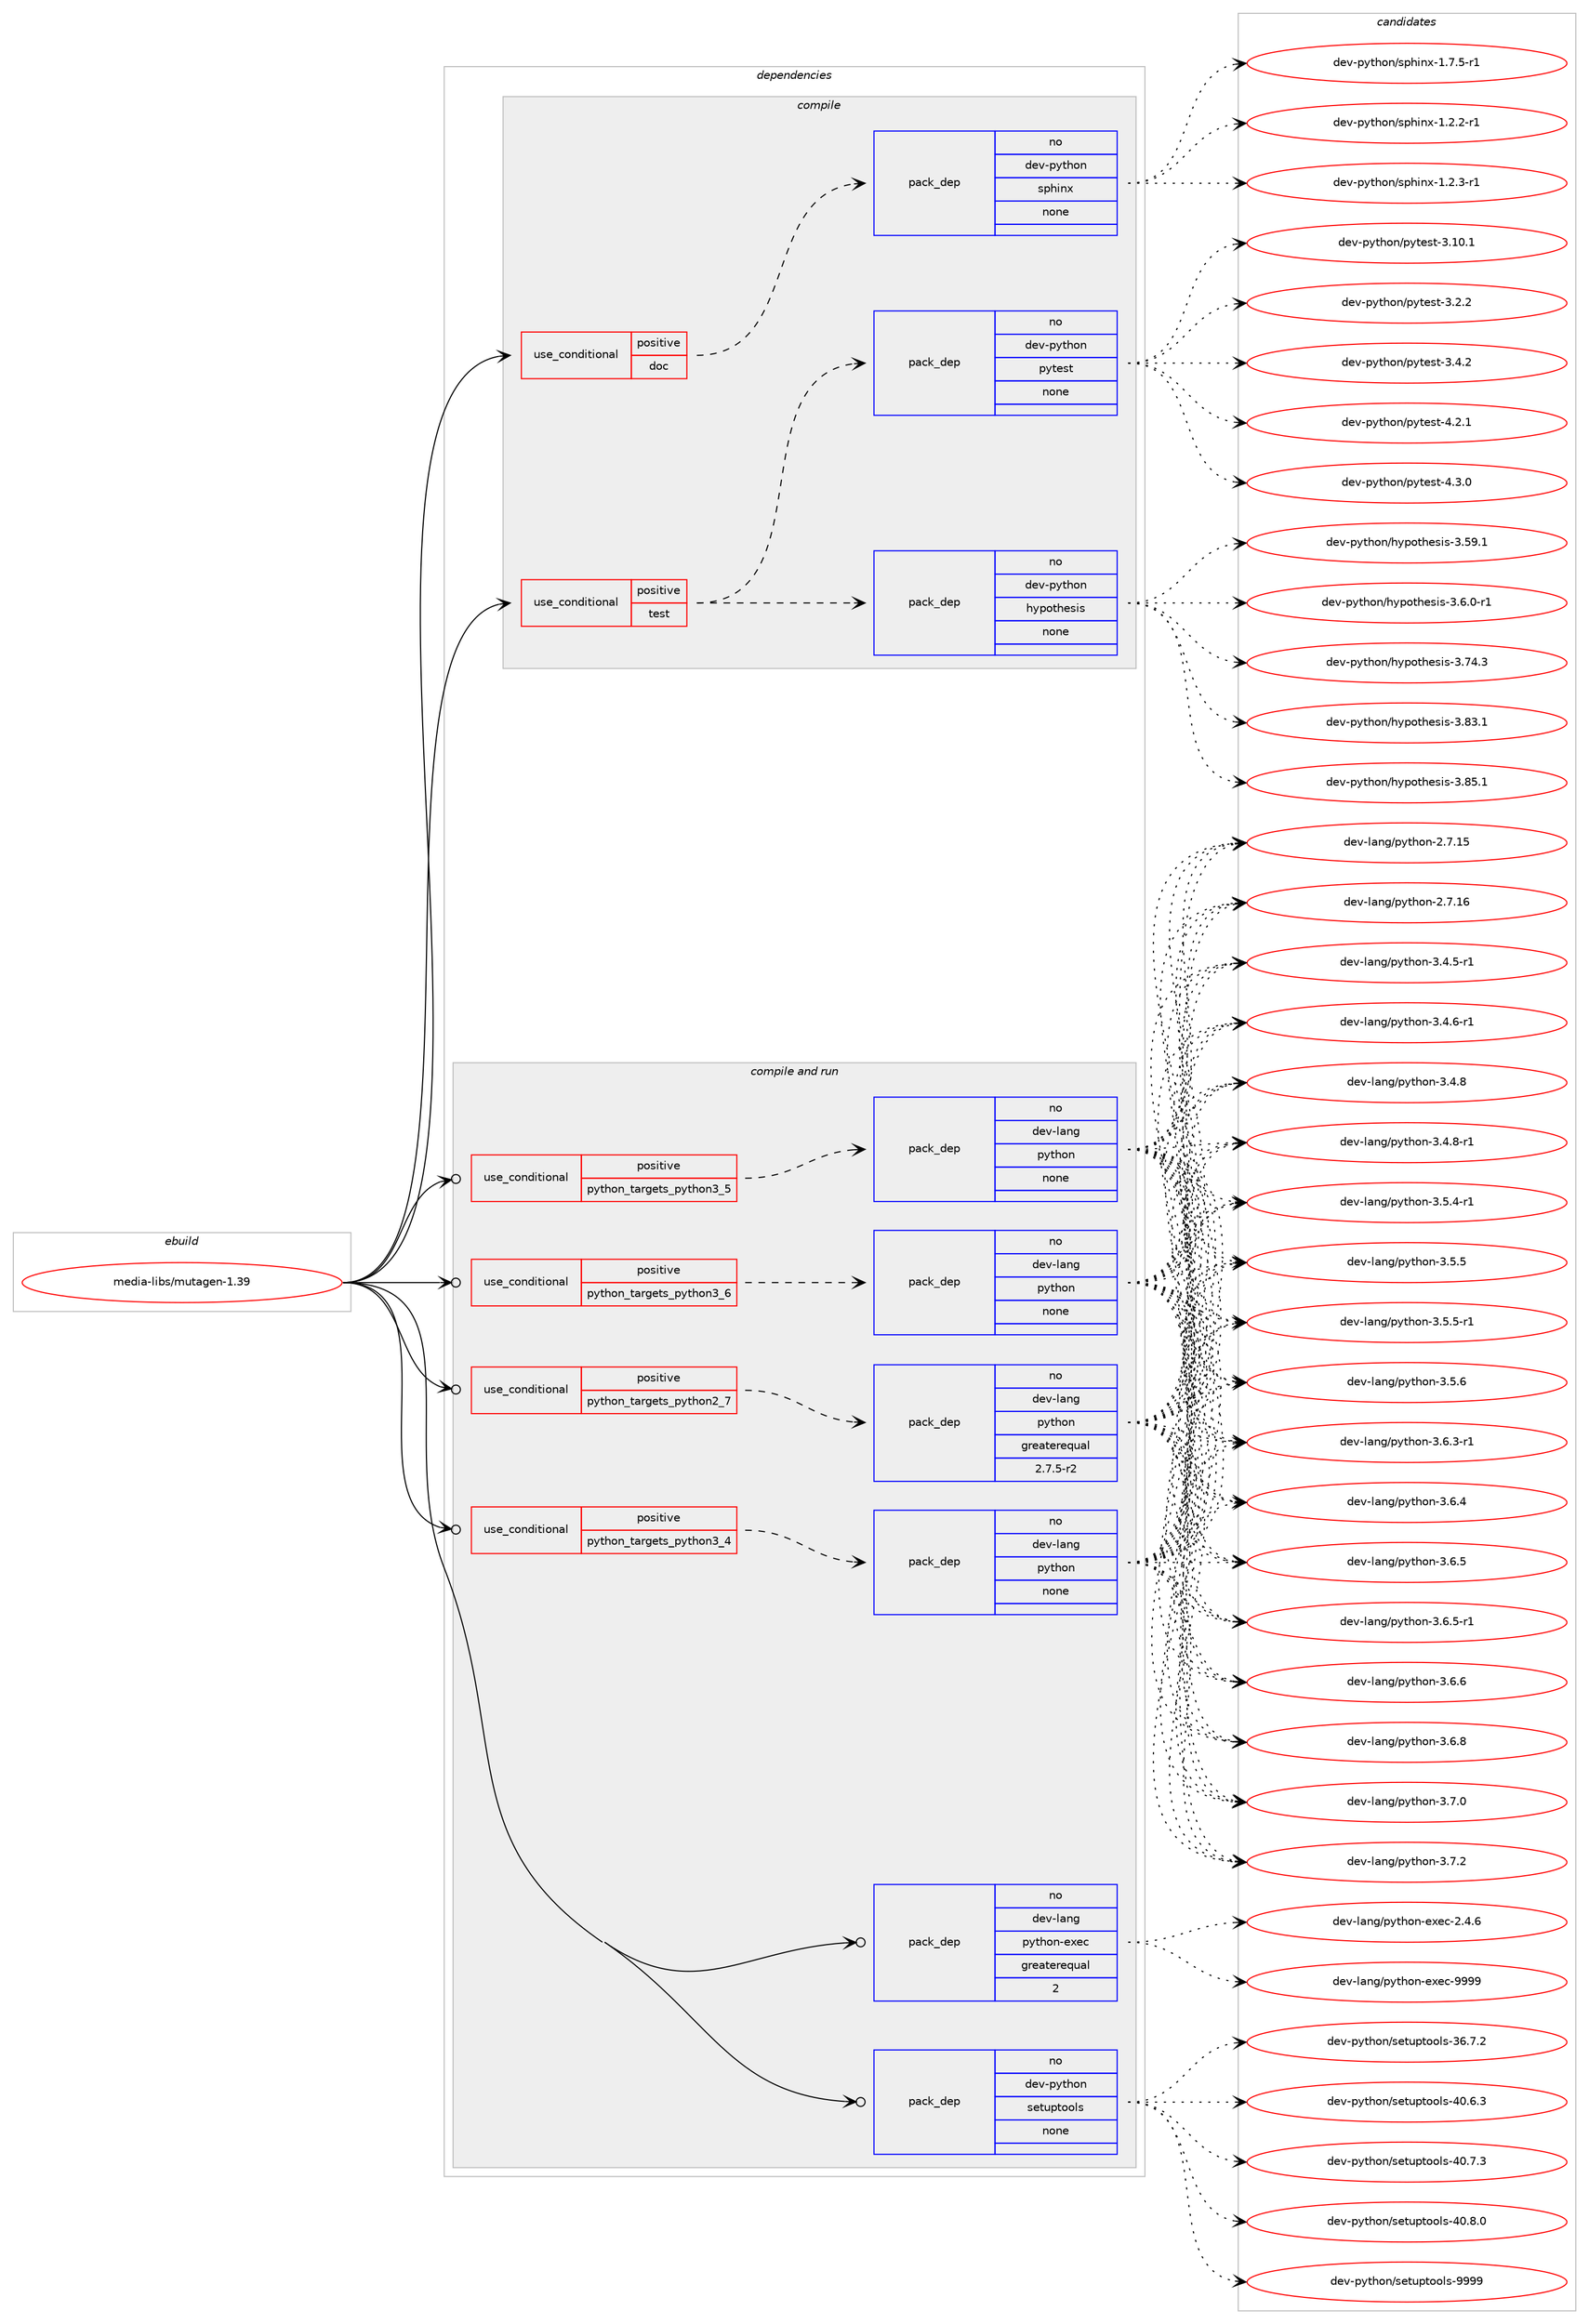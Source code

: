 digraph prolog {

# *************
# Graph options
# *************

newrank=true;
concentrate=true;
compound=true;
graph [rankdir=LR,fontname=Helvetica,fontsize=10,ranksep=1.5];#, ranksep=2.5, nodesep=0.2];
edge  [arrowhead=vee];
node  [fontname=Helvetica,fontsize=10];

# **********
# The ebuild
# **********

subgraph cluster_leftcol {
color=gray;
rank=same;
label=<<i>ebuild</i>>;
id [label="media-libs/mutagen-1.39", color=red, width=4, href="../media-libs/mutagen-1.39.svg"];
}

# ****************
# The dependencies
# ****************

subgraph cluster_midcol {
color=gray;
label=<<i>dependencies</i>>;
subgraph cluster_compile {
fillcolor="#eeeeee";
style=filled;
label=<<i>compile</i>>;
subgraph cond435490 {
dependency1616674 [label=<<TABLE BORDER="0" CELLBORDER="1" CELLSPACING="0" CELLPADDING="4"><TR><TD ROWSPAN="3" CELLPADDING="10">use_conditional</TD></TR><TR><TD>positive</TD></TR><TR><TD>doc</TD></TR></TABLE>>, shape=none, color=red];
subgraph pack1155144 {
dependency1616675 [label=<<TABLE BORDER="0" CELLBORDER="1" CELLSPACING="0" CELLPADDING="4" WIDTH="220"><TR><TD ROWSPAN="6" CELLPADDING="30">pack_dep</TD></TR><TR><TD WIDTH="110">no</TD></TR><TR><TD>dev-python</TD></TR><TR><TD>sphinx</TD></TR><TR><TD>none</TD></TR><TR><TD></TD></TR></TABLE>>, shape=none, color=blue];
}
dependency1616674:e -> dependency1616675:w [weight=20,style="dashed",arrowhead="vee"];
}
id:e -> dependency1616674:w [weight=20,style="solid",arrowhead="vee"];
subgraph cond435491 {
dependency1616676 [label=<<TABLE BORDER="0" CELLBORDER="1" CELLSPACING="0" CELLPADDING="4"><TR><TD ROWSPAN="3" CELLPADDING="10">use_conditional</TD></TR><TR><TD>positive</TD></TR><TR><TD>test</TD></TR></TABLE>>, shape=none, color=red];
subgraph pack1155145 {
dependency1616677 [label=<<TABLE BORDER="0" CELLBORDER="1" CELLSPACING="0" CELLPADDING="4" WIDTH="220"><TR><TD ROWSPAN="6" CELLPADDING="30">pack_dep</TD></TR><TR><TD WIDTH="110">no</TD></TR><TR><TD>dev-python</TD></TR><TR><TD>hypothesis</TD></TR><TR><TD>none</TD></TR><TR><TD></TD></TR></TABLE>>, shape=none, color=blue];
}
dependency1616676:e -> dependency1616677:w [weight=20,style="dashed",arrowhead="vee"];
subgraph pack1155146 {
dependency1616678 [label=<<TABLE BORDER="0" CELLBORDER="1" CELLSPACING="0" CELLPADDING="4" WIDTH="220"><TR><TD ROWSPAN="6" CELLPADDING="30">pack_dep</TD></TR><TR><TD WIDTH="110">no</TD></TR><TR><TD>dev-python</TD></TR><TR><TD>pytest</TD></TR><TR><TD>none</TD></TR><TR><TD></TD></TR></TABLE>>, shape=none, color=blue];
}
dependency1616676:e -> dependency1616678:w [weight=20,style="dashed",arrowhead="vee"];
}
id:e -> dependency1616676:w [weight=20,style="solid",arrowhead="vee"];
}
subgraph cluster_compileandrun {
fillcolor="#eeeeee";
style=filled;
label=<<i>compile and run</i>>;
subgraph cond435492 {
dependency1616679 [label=<<TABLE BORDER="0" CELLBORDER="1" CELLSPACING="0" CELLPADDING="4"><TR><TD ROWSPAN="3" CELLPADDING="10">use_conditional</TD></TR><TR><TD>positive</TD></TR><TR><TD>python_targets_python2_7</TD></TR></TABLE>>, shape=none, color=red];
subgraph pack1155147 {
dependency1616680 [label=<<TABLE BORDER="0" CELLBORDER="1" CELLSPACING="0" CELLPADDING="4" WIDTH="220"><TR><TD ROWSPAN="6" CELLPADDING="30">pack_dep</TD></TR><TR><TD WIDTH="110">no</TD></TR><TR><TD>dev-lang</TD></TR><TR><TD>python</TD></TR><TR><TD>greaterequal</TD></TR><TR><TD>2.7.5-r2</TD></TR></TABLE>>, shape=none, color=blue];
}
dependency1616679:e -> dependency1616680:w [weight=20,style="dashed",arrowhead="vee"];
}
id:e -> dependency1616679:w [weight=20,style="solid",arrowhead="odotvee"];
subgraph cond435493 {
dependency1616681 [label=<<TABLE BORDER="0" CELLBORDER="1" CELLSPACING="0" CELLPADDING="4"><TR><TD ROWSPAN="3" CELLPADDING="10">use_conditional</TD></TR><TR><TD>positive</TD></TR><TR><TD>python_targets_python3_4</TD></TR></TABLE>>, shape=none, color=red];
subgraph pack1155148 {
dependency1616682 [label=<<TABLE BORDER="0" CELLBORDER="1" CELLSPACING="0" CELLPADDING="4" WIDTH="220"><TR><TD ROWSPAN="6" CELLPADDING="30">pack_dep</TD></TR><TR><TD WIDTH="110">no</TD></TR><TR><TD>dev-lang</TD></TR><TR><TD>python</TD></TR><TR><TD>none</TD></TR><TR><TD></TD></TR></TABLE>>, shape=none, color=blue];
}
dependency1616681:e -> dependency1616682:w [weight=20,style="dashed",arrowhead="vee"];
}
id:e -> dependency1616681:w [weight=20,style="solid",arrowhead="odotvee"];
subgraph cond435494 {
dependency1616683 [label=<<TABLE BORDER="0" CELLBORDER="1" CELLSPACING="0" CELLPADDING="4"><TR><TD ROWSPAN="3" CELLPADDING="10">use_conditional</TD></TR><TR><TD>positive</TD></TR><TR><TD>python_targets_python3_5</TD></TR></TABLE>>, shape=none, color=red];
subgraph pack1155149 {
dependency1616684 [label=<<TABLE BORDER="0" CELLBORDER="1" CELLSPACING="0" CELLPADDING="4" WIDTH="220"><TR><TD ROWSPAN="6" CELLPADDING="30">pack_dep</TD></TR><TR><TD WIDTH="110">no</TD></TR><TR><TD>dev-lang</TD></TR><TR><TD>python</TD></TR><TR><TD>none</TD></TR><TR><TD></TD></TR></TABLE>>, shape=none, color=blue];
}
dependency1616683:e -> dependency1616684:w [weight=20,style="dashed",arrowhead="vee"];
}
id:e -> dependency1616683:w [weight=20,style="solid",arrowhead="odotvee"];
subgraph cond435495 {
dependency1616685 [label=<<TABLE BORDER="0" CELLBORDER="1" CELLSPACING="0" CELLPADDING="4"><TR><TD ROWSPAN="3" CELLPADDING="10">use_conditional</TD></TR><TR><TD>positive</TD></TR><TR><TD>python_targets_python3_6</TD></TR></TABLE>>, shape=none, color=red];
subgraph pack1155150 {
dependency1616686 [label=<<TABLE BORDER="0" CELLBORDER="1" CELLSPACING="0" CELLPADDING="4" WIDTH="220"><TR><TD ROWSPAN="6" CELLPADDING="30">pack_dep</TD></TR><TR><TD WIDTH="110">no</TD></TR><TR><TD>dev-lang</TD></TR><TR><TD>python</TD></TR><TR><TD>none</TD></TR><TR><TD></TD></TR></TABLE>>, shape=none, color=blue];
}
dependency1616685:e -> dependency1616686:w [weight=20,style="dashed",arrowhead="vee"];
}
id:e -> dependency1616685:w [weight=20,style="solid",arrowhead="odotvee"];
subgraph pack1155151 {
dependency1616687 [label=<<TABLE BORDER="0" CELLBORDER="1" CELLSPACING="0" CELLPADDING="4" WIDTH="220"><TR><TD ROWSPAN="6" CELLPADDING="30">pack_dep</TD></TR><TR><TD WIDTH="110">no</TD></TR><TR><TD>dev-lang</TD></TR><TR><TD>python-exec</TD></TR><TR><TD>greaterequal</TD></TR><TR><TD>2</TD></TR></TABLE>>, shape=none, color=blue];
}
id:e -> dependency1616687:w [weight=20,style="solid",arrowhead="odotvee"];
subgraph pack1155152 {
dependency1616688 [label=<<TABLE BORDER="0" CELLBORDER="1" CELLSPACING="0" CELLPADDING="4" WIDTH="220"><TR><TD ROWSPAN="6" CELLPADDING="30">pack_dep</TD></TR><TR><TD WIDTH="110">no</TD></TR><TR><TD>dev-python</TD></TR><TR><TD>setuptools</TD></TR><TR><TD>none</TD></TR><TR><TD></TD></TR></TABLE>>, shape=none, color=blue];
}
id:e -> dependency1616688:w [weight=20,style="solid",arrowhead="odotvee"];
}
subgraph cluster_run {
fillcolor="#eeeeee";
style=filled;
label=<<i>run</i>>;
}
}

# **************
# The candidates
# **************

subgraph cluster_choices {
rank=same;
color=gray;
label=<<i>candidates</i>>;

subgraph choice1155144 {
color=black;
nodesep=1;
choice10010111845112121116104111110471151121041051101204549465046504511449 [label="dev-python/sphinx-1.2.2-r1", color=red, width=4,href="../dev-python/sphinx-1.2.2-r1.svg"];
choice10010111845112121116104111110471151121041051101204549465046514511449 [label="dev-python/sphinx-1.2.3-r1", color=red, width=4,href="../dev-python/sphinx-1.2.3-r1.svg"];
choice10010111845112121116104111110471151121041051101204549465546534511449 [label="dev-python/sphinx-1.7.5-r1", color=red, width=4,href="../dev-python/sphinx-1.7.5-r1.svg"];
dependency1616675:e -> choice10010111845112121116104111110471151121041051101204549465046504511449:w [style=dotted,weight="100"];
dependency1616675:e -> choice10010111845112121116104111110471151121041051101204549465046514511449:w [style=dotted,weight="100"];
dependency1616675:e -> choice10010111845112121116104111110471151121041051101204549465546534511449:w [style=dotted,weight="100"];
}
subgraph choice1155145 {
color=black;
nodesep=1;
choice100101118451121211161041111104710412111211111610410111510511545514653574649 [label="dev-python/hypothesis-3.59.1", color=red, width=4,href="../dev-python/hypothesis-3.59.1.svg"];
choice10010111845112121116104111110471041211121111161041011151051154551465446484511449 [label="dev-python/hypothesis-3.6.0-r1", color=red, width=4,href="../dev-python/hypothesis-3.6.0-r1.svg"];
choice100101118451121211161041111104710412111211111610410111510511545514655524651 [label="dev-python/hypothesis-3.74.3", color=red, width=4,href="../dev-python/hypothesis-3.74.3.svg"];
choice100101118451121211161041111104710412111211111610410111510511545514656514649 [label="dev-python/hypothesis-3.83.1", color=red, width=4,href="../dev-python/hypothesis-3.83.1.svg"];
choice100101118451121211161041111104710412111211111610410111510511545514656534649 [label="dev-python/hypothesis-3.85.1", color=red, width=4,href="../dev-python/hypothesis-3.85.1.svg"];
dependency1616677:e -> choice100101118451121211161041111104710412111211111610410111510511545514653574649:w [style=dotted,weight="100"];
dependency1616677:e -> choice10010111845112121116104111110471041211121111161041011151051154551465446484511449:w [style=dotted,weight="100"];
dependency1616677:e -> choice100101118451121211161041111104710412111211111610410111510511545514655524651:w [style=dotted,weight="100"];
dependency1616677:e -> choice100101118451121211161041111104710412111211111610410111510511545514656514649:w [style=dotted,weight="100"];
dependency1616677:e -> choice100101118451121211161041111104710412111211111610410111510511545514656534649:w [style=dotted,weight="100"];
}
subgraph choice1155146 {
color=black;
nodesep=1;
choice100101118451121211161041111104711212111610111511645514649484649 [label="dev-python/pytest-3.10.1", color=red, width=4,href="../dev-python/pytest-3.10.1.svg"];
choice1001011184511212111610411111047112121116101115116455146504650 [label="dev-python/pytest-3.2.2", color=red, width=4,href="../dev-python/pytest-3.2.2.svg"];
choice1001011184511212111610411111047112121116101115116455146524650 [label="dev-python/pytest-3.4.2", color=red, width=4,href="../dev-python/pytest-3.4.2.svg"];
choice1001011184511212111610411111047112121116101115116455246504649 [label="dev-python/pytest-4.2.1", color=red, width=4,href="../dev-python/pytest-4.2.1.svg"];
choice1001011184511212111610411111047112121116101115116455246514648 [label="dev-python/pytest-4.3.0", color=red, width=4,href="../dev-python/pytest-4.3.0.svg"];
dependency1616678:e -> choice100101118451121211161041111104711212111610111511645514649484649:w [style=dotted,weight="100"];
dependency1616678:e -> choice1001011184511212111610411111047112121116101115116455146504650:w [style=dotted,weight="100"];
dependency1616678:e -> choice1001011184511212111610411111047112121116101115116455146524650:w [style=dotted,weight="100"];
dependency1616678:e -> choice1001011184511212111610411111047112121116101115116455246504649:w [style=dotted,weight="100"];
dependency1616678:e -> choice1001011184511212111610411111047112121116101115116455246514648:w [style=dotted,weight="100"];
}
subgraph choice1155147 {
color=black;
nodesep=1;
choice10010111845108971101034711212111610411111045504655464953 [label="dev-lang/python-2.7.15", color=red, width=4,href="../dev-lang/python-2.7.15.svg"];
choice10010111845108971101034711212111610411111045504655464954 [label="dev-lang/python-2.7.16", color=red, width=4,href="../dev-lang/python-2.7.16.svg"];
choice1001011184510897110103471121211161041111104551465246534511449 [label="dev-lang/python-3.4.5-r1", color=red, width=4,href="../dev-lang/python-3.4.5-r1.svg"];
choice1001011184510897110103471121211161041111104551465246544511449 [label="dev-lang/python-3.4.6-r1", color=red, width=4,href="../dev-lang/python-3.4.6-r1.svg"];
choice100101118451089711010347112121116104111110455146524656 [label="dev-lang/python-3.4.8", color=red, width=4,href="../dev-lang/python-3.4.8.svg"];
choice1001011184510897110103471121211161041111104551465246564511449 [label="dev-lang/python-3.4.8-r1", color=red, width=4,href="../dev-lang/python-3.4.8-r1.svg"];
choice1001011184510897110103471121211161041111104551465346524511449 [label="dev-lang/python-3.5.4-r1", color=red, width=4,href="../dev-lang/python-3.5.4-r1.svg"];
choice100101118451089711010347112121116104111110455146534653 [label="dev-lang/python-3.5.5", color=red, width=4,href="../dev-lang/python-3.5.5.svg"];
choice1001011184510897110103471121211161041111104551465346534511449 [label="dev-lang/python-3.5.5-r1", color=red, width=4,href="../dev-lang/python-3.5.5-r1.svg"];
choice100101118451089711010347112121116104111110455146534654 [label="dev-lang/python-3.5.6", color=red, width=4,href="../dev-lang/python-3.5.6.svg"];
choice1001011184510897110103471121211161041111104551465446514511449 [label="dev-lang/python-3.6.3-r1", color=red, width=4,href="../dev-lang/python-3.6.3-r1.svg"];
choice100101118451089711010347112121116104111110455146544652 [label="dev-lang/python-3.6.4", color=red, width=4,href="../dev-lang/python-3.6.4.svg"];
choice100101118451089711010347112121116104111110455146544653 [label="dev-lang/python-3.6.5", color=red, width=4,href="../dev-lang/python-3.6.5.svg"];
choice1001011184510897110103471121211161041111104551465446534511449 [label="dev-lang/python-3.6.5-r1", color=red, width=4,href="../dev-lang/python-3.6.5-r1.svg"];
choice100101118451089711010347112121116104111110455146544654 [label="dev-lang/python-3.6.6", color=red, width=4,href="../dev-lang/python-3.6.6.svg"];
choice100101118451089711010347112121116104111110455146544656 [label="dev-lang/python-3.6.8", color=red, width=4,href="../dev-lang/python-3.6.8.svg"];
choice100101118451089711010347112121116104111110455146554648 [label="dev-lang/python-3.7.0", color=red, width=4,href="../dev-lang/python-3.7.0.svg"];
choice100101118451089711010347112121116104111110455146554650 [label="dev-lang/python-3.7.2", color=red, width=4,href="../dev-lang/python-3.7.2.svg"];
dependency1616680:e -> choice10010111845108971101034711212111610411111045504655464953:w [style=dotted,weight="100"];
dependency1616680:e -> choice10010111845108971101034711212111610411111045504655464954:w [style=dotted,weight="100"];
dependency1616680:e -> choice1001011184510897110103471121211161041111104551465246534511449:w [style=dotted,weight="100"];
dependency1616680:e -> choice1001011184510897110103471121211161041111104551465246544511449:w [style=dotted,weight="100"];
dependency1616680:e -> choice100101118451089711010347112121116104111110455146524656:w [style=dotted,weight="100"];
dependency1616680:e -> choice1001011184510897110103471121211161041111104551465246564511449:w [style=dotted,weight="100"];
dependency1616680:e -> choice1001011184510897110103471121211161041111104551465346524511449:w [style=dotted,weight="100"];
dependency1616680:e -> choice100101118451089711010347112121116104111110455146534653:w [style=dotted,weight="100"];
dependency1616680:e -> choice1001011184510897110103471121211161041111104551465346534511449:w [style=dotted,weight="100"];
dependency1616680:e -> choice100101118451089711010347112121116104111110455146534654:w [style=dotted,weight="100"];
dependency1616680:e -> choice1001011184510897110103471121211161041111104551465446514511449:w [style=dotted,weight="100"];
dependency1616680:e -> choice100101118451089711010347112121116104111110455146544652:w [style=dotted,weight="100"];
dependency1616680:e -> choice100101118451089711010347112121116104111110455146544653:w [style=dotted,weight="100"];
dependency1616680:e -> choice1001011184510897110103471121211161041111104551465446534511449:w [style=dotted,weight="100"];
dependency1616680:e -> choice100101118451089711010347112121116104111110455146544654:w [style=dotted,weight="100"];
dependency1616680:e -> choice100101118451089711010347112121116104111110455146544656:w [style=dotted,weight="100"];
dependency1616680:e -> choice100101118451089711010347112121116104111110455146554648:w [style=dotted,weight="100"];
dependency1616680:e -> choice100101118451089711010347112121116104111110455146554650:w [style=dotted,weight="100"];
}
subgraph choice1155148 {
color=black;
nodesep=1;
choice10010111845108971101034711212111610411111045504655464953 [label="dev-lang/python-2.7.15", color=red, width=4,href="../dev-lang/python-2.7.15.svg"];
choice10010111845108971101034711212111610411111045504655464954 [label="dev-lang/python-2.7.16", color=red, width=4,href="../dev-lang/python-2.7.16.svg"];
choice1001011184510897110103471121211161041111104551465246534511449 [label="dev-lang/python-3.4.5-r1", color=red, width=4,href="../dev-lang/python-3.4.5-r1.svg"];
choice1001011184510897110103471121211161041111104551465246544511449 [label="dev-lang/python-3.4.6-r1", color=red, width=4,href="../dev-lang/python-3.4.6-r1.svg"];
choice100101118451089711010347112121116104111110455146524656 [label="dev-lang/python-3.4.8", color=red, width=4,href="../dev-lang/python-3.4.8.svg"];
choice1001011184510897110103471121211161041111104551465246564511449 [label="dev-lang/python-3.4.8-r1", color=red, width=4,href="../dev-lang/python-3.4.8-r1.svg"];
choice1001011184510897110103471121211161041111104551465346524511449 [label="dev-lang/python-3.5.4-r1", color=red, width=4,href="../dev-lang/python-3.5.4-r1.svg"];
choice100101118451089711010347112121116104111110455146534653 [label="dev-lang/python-3.5.5", color=red, width=4,href="../dev-lang/python-3.5.5.svg"];
choice1001011184510897110103471121211161041111104551465346534511449 [label="dev-lang/python-3.5.5-r1", color=red, width=4,href="../dev-lang/python-3.5.5-r1.svg"];
choice100101118451089711010347112121116104111110455146534654 [label="dev-lang/python-3.5.6", color=red, width=4,href="../dev-lang/python-3.5.6.svg"];
choice1001011184510897110103471121211161041111104551465446514511449 [label="dev-lang/python-3.6.3-r1", color=red, width=4,href="../dev-lang/python-3.6.3-r1.svg"];
choice100101118451089711010347112121116104111110455146544652 [label="dev-lang/python-3.6.4", color=red, width=4,href="../dev-lang/python-3.6.4.svg"];
choice100101118451089711010347112121116104111110455146544653 [label="dev-lang/python-3.6.5", color=red, width=4,href="../dev-lang/python-3.6.5.svg"];
choice1001011184510897110103471121211161041111104551465446534511449 [label="dev-lang/python-3.6.5-r1", color=red, width=4,href="../dev-lang/python-3.6.5-r1.svg"];
choice100101118451089711010347112121116104111110455146544654 [label="dev-lang/python-3.6.6", color=red, width=4,href="../dev-lang/python-3.6.6.svg"];
choice100101118451089711010347112121116104111110455146544656 [label="dev-lang/python-3.6.8", color=red, width=4,href="../dev-lang/python-3.6.8.svg"];
choice100101118451089711010347112121116104111110455146554648 [label="dev-lang/python-3.7.0", color=red, width=4,href="../dev-lang/python-3.7.0.svg"];
choice100101118451089711010347112121116104111110455146554650 [label="dev-lang/python-3.7.2", color=red, width=4,href="../dev-lang/python-3.7.2.svg"];
dependency1616682:e -> choice10010111845108971101034711212111610411111045504655464953:w [style=dotted,weight="100"];
dependency1616682:e -> choice10010111845108971101034711212111610411111045504655464954:w [style=dotted,weight="100"];
dependency1616682:e -> choice1001011184510897110103471121211161041111104551465246534511449:w [style=dotted,weight="100"];
dependency1616682:e -> choice1001011184510897110103471121211161041111104551465246544511449:w [style=dotted,weight="100"];
dependency1616682:e -> choice100101118451089711010347112121116104111110455146524656:w [style=dotted,weight="100"];
dependency1616682:e -> choice1001011184510897110103471121211161041111104551465246564511449:w [style=dotted,weight="100"];
dependency1616682:e -> choice1001011184510897110103471121211161041111104551465346524511449:w [style=dotted,weight="100"];
dependency1616682:e -> choice100101118451089711010347112121116104111110455146534653:w [style=dotted,weight="100"];
dependency1616682:e -> choice1001011184510897110103471121211161041111104551465346534511449:w [style=dotted,weight="100"];
dependency1616682:e -> choice100101118451089711010347112121116104111110455146534654:w [style=dotted,weight="100"];
dependency1616682:e -> choice1001011184510897110103471121211161041111104551465446514511449:w [style=dotted,weight="100"];
dependency1616682:e -> choice100101118451089711010347112121116104111110455146544652:w [style=dotted,weight="100"];
dependency1616682:e -> choice100101118451089711010347112121116104111110455146544653:w [style=dotted,weight="100"];
dependency1616682:e -> choice1001011184510897110103471121211161041111104551465446534511449:w [style=dotted,weight="100"];
dependency1616682:e -> choice100101118451089711010347112121116104111110455146544654:w [style=dotted,weight="100"];
dependency1616682:e -> choice100101118451089711010347112121116104111110455146544656:w [style=dotted,weight="100"];
dependency1616682:e -> choice100101118451089711010347112121116104111110455146554648:w [style=dotted,weight="100"];
dependency1616682:e -> choice100101118451089711010347112121116104111110455146554650:w [style=dotted,weight="100"];
}
subgraph choice1155149 {
color=black;
nodesep=1;
choice10010111845108971101034711212111610411111045504655464953 [label="dev-lang/python-2.7.15", color=red, width=4,href="../dev-lang/python-2.7.15.svg"];
choice10010111845108971101034711212111610411111045504655464954 [label="dev-lang/python-2.7.16", color=red, width=4,href="../dev-lang/python-2.7.16.svg"];
choice1001011184510897110103471121211161041111104551465246534511449 [label="dev-lang/python-3.4.5-r1", color=red, width=4,href="../dev-lang/python-3.4.5-r1.svg"];
choice1001011184510897110103471121211161041111104551465246544511449 [label="dev-lang/python-3.4.6-r1", color=red, width=4,href="../dev-lang/python-3.4.6-r1.svg"];
choice100101118451089711010347112121116104111110455146524656 [label="dev-lang/python-3.4.8", color=red, width=4,href="../dev-lang/python-3.4.8.svg"];
choice1001011184510897110103471121211161041111104551465246564511449 [label="dev-lang/python-3.4.8-r1", color=red, width=4,href="../dev-lang/python-3.4.8-r1.svg"];
choice1001011184510897110103471121211161041111104551465346524511449 [label="dev-lang/python-3.5.4-r1", color=red, width=4,href="../dev-lang/python-3.5.4-r1.svg"];
choice100101118451089711010347112121116104111110455146534653 [label="dev-lang/python-3.5.5", color=red, width=4,href="../dev-lang/python-3.5.5.svg"];
choice1001011184510897110103471121211161041111104551465346534511449 [label="dev-lang/python-3.5.5-r1", color=red, width=4,href="../dev-lang/python-3.5.5-r1.svg"];
choice100101118451089711010347112121116104111110455146534654 [label="dev-lang/python-3.5.6", color=red, width=4,href="../dev-lang/python-3.5.6.svg"];
choice1001011184510897110103471121211161041111104551465446514511449 [label="dev-lang/python-3.6.3-r1", color=red, width=4,href="../dev-lang/python-3.6.3-r1.svg"];
choice100101118451089711010347112121116104111110455146544652 [label="dev-lang/python-3.6.4", color=red, width=4,href="../dev-lang/python-3.6.4.svg"];
choice100101118451089711010347112121116104111110455146544653 [label="dev-lang/python-3.6.5", color=red, width=4,href="../dev-lang/python-3.6.5.svg"];
choice1001011184510897110103471121211161041111104551465446534511449 [label="dev-lang/python-3.6.5-r1", color=red, width=4,href="../dev-lang/python-3.6.5-r1.svg"];
choice100101118451089711010347112121116104111110455146544654 [label="dev-lang/python-3.6.6", color=red, width=4,href="../dev-lang/python-3.6.6.svg"];
choice100101118451089711010347112121116104111110455146544656 [label="dev-lang/python-3.6.8", color=red, width=4,href="../dev-lang/python-3.6.8.svg"];
choice100101118451089711010347112121116104111110455146554648 [label="dev-lang/python-3.7.0", color=red, width=4,href="../dev-lang/python-3.7.0.svg"];
choice100101118451089711010347112121116104111110455146554650 [label="dev-lang/python-3.7.2", color=red, width=4,href="../dev-lang/python-3.7.2.svg"];
dependency1616684:e -> choice10010111845108971101034711212111610411111045504655464953:w [style=dotted,weight="100"];
dependency1616684:e -> choice10010111845108971101034711212111610411111045504655464954:w [style=dotted,weight="100"];
dependency1616684:e -> choice1001011184510897110103471121211161041111104551465246534511449:w [style=dotted,weight="100"];
dependency1616684:e -> choice1001011184510897110103471121211161041111104551465246544511449:w [style=dotted,weight="100"];
dependency1616684:e -> choice100101118451089711010347112121116104111110455146524656:w [style=dotted,weight="100"];
dependency1616684:e -> choice1001011184510897110103471121211161041111104551465246564511449:w [style=dotted,weight="100"];
dependency1616684:e -> choice1001011184510897110103471121211161041111104551465346524511449:w [style=dotted,weight="100"];
dependency1616684:e -> choice100101118451089711010347112121116104111110455146534653:w [style=dotted,weight="100"];
dependency1616684:e -> choice1001011184510897110103471121211161041111104551465346534511449:w [style=dotted,weight="100"];
dependency1616684:e -> choice100101118451089711010347112121116104111110455146534654:w [style=dotted,weight="100"];
dependency1616684:e -> choice1001011184510897110103471121211161041111104551465446514511449:w [style=dotted,weight="100"];
dependency1616684:e -> choice100101118451089711010347112121116104111110455146544652:w [style=dotted,weight="100"];
dependency1616684:e -> choice100101118451089711010347112121116104111110455146544653:w [style=dotted,weight="100"];
dependency1616684:e -> choice1001011184510897110103471121211161041111104551465446534511449:w [style=dotted,weight="100"];
dependency1616684:e -> choice100101118451089711010347112121116104111110455146544654:w [style=dotted,weight="100"];
dependency1616684:e -> choice100101118451089711010347112121116104111110455146544656:w [style=dotted,weight="100"];
dependency1616684:e -> choice100101118451089711010347112121116104111110455146554648:w [style=dotted,weight="100"];
dependency1616684:e -> choice100101118451089711010347112121116104111110455146554650:w [style=dotted,weight="100"];
}
subgraph choice1155150 {
color=black;
nodesep=1;
choice10010111845108971101034711212111610411111045504655464953 [label="dev-lang/python-2.7.15", color=red, width=4,href="../dev-lang/python-2.7.15.svg"];
choice10010111845108971101034711212111610411111045504655464954 [label="dev-lang/python-2.7.16", color=red, width=4,href="../dev-lang/python-2.7.16.svg"];
choice1001011184510897110103471121211161041111104551465246534511449 [label="dev-lang/python-3.4.5-r1", color=red, width=4,href="../dev-lang/python-3.4.5-r1.svg"];
choice1001011184510897110103471121211161041111104551465246544511449 [label="dev-lang/python-3.4.6-r1", color=red, width=4,href="../dev-lang/python-3.4.6-r1.svg"];
choice100101118451089711010347112121116104111110455146524656 [label="dev-lang/python-3.4.8", color=red, width=4,href="../dev-lang/python-3.4.8.svg"];
choice1001011184510897110103471121211161041111104551465246564511449 [label="dev-lang/python-3.4.8-r1", color=red, width=4,href="../dev-lang/python-3.4.8-r1.svg"];
choice1001011184510897110103471121211161041111104551465346524511449 [label="dev-lang/python-3.5.4-r1", color=red, width=4,href="../dev-lang/python-3.5.4-r1.svg"];
choice100101118451089711010347112121116104111110455146534653 [label="dev-lang/python-3.5.5", color=red, width=4,href="../dev-lang/python-3.5.5.svg"];
choice1001011184510897110103471121211161041111104551465346534511449 [label="dev-lang/python-3.5.5-r1", color=red, width=4,href="../dev-lang/python-3.5.5-r1.svg"];
choice100101118451089711010347112121116104111110455146534654 [label="dev-lang/python-3.5.6", color=red, width=4,href="../dev-lang/python-3.5.6.svg"];
choice1001011184510897110103471121211161041111104551465446514511449 [label="dev-lang/python-3.6.3-r1", color=red, width=4,href="../dev-lang/python-3.6.3-r1.svg"];
choice100101118451089711010347112121116104111110455146544652 [label="dev-lang/python-3.6.4", color=red, width=4,href="../dev-lang/python-3.6.4.svg"];
choice100101118451089711010347112121116104111110455146544653 [label="dev-lang/python-3.6.5", color=red, width=4,href="../dev-lang/python-3.6.5.svg"];
choice1001011184510897110103471121211161041111104551465446534511449 [label="dev-lang/python-3.6.5-r1", color=red, width=4,href="../dev-lang/python-3.6.5-r1.svg"];
choice100101118451089711010347112121116104111110455146544654 [label="dev-lang/python-3.6.6", color=red, width=4,href="../dev-lang/python-3.6.6.svg"];
choice100101118451089711010347112121116104111110455146544656 [label="dev-lang/python-3.6.8", color=red, width=4,href="../dev-lang/python-3.6.8.svg"];
choice100101118451089711010347112121116104111110455146554648 [label="dev-lang/python-3.7.0", color=red, width=4,href="../dev-lang/python-3.7.0.svg"];
choice100101118451089711010347112121116104111110455146554650 [label="dev-lang/python-3.7.2", color=red, width=4,href="../dev-lang/python-3.7.2.svg"];
dependency1616686:e -> choice10010111845108971101034711212111610411111045504655464953:w [style=dotted,weight="100"];
dependency1616686:e -> choice10010111845108971101034711212111610411111045504655464954:w [style=dotted,weight="100"];
dependency1616686:e -> choice1001011184510897110103471121211161041111104551465246534511449:w [style=dotted,weight="100"];
dependency1616686:e -> choice1001011184510897110103471121211161041111104551465246544511449:w [style=dotted,weight="100"];
dependency1616686:e -> choice100101118451089711010347112121116104111110455146524656:w [style=dotted,weight="100"];
dependency1616686:e -> choice1001011184510897110103471121211161041111104551465246564511449:w [style=dotted,weight="100"];
dependency1616686:e -> choice1001011184510897110103471121211161041111104551465346524511449:w [style=dotted,weight="100"];
dependency1616686:e -> choice100101118451089711010347112121116104111110455146534653:w [style=dotted,weight="100"];
dependency1616686:e -> choice1001011184510897110103471121211161041111104551465346534511449:w [style=dotted,weight="100"];
dependency1616686:e -> choice100101118451089711010347112121116104111110455146534654:w [style=dotted,weight="100"];
dependency1616686:e -> choice1001011184510897110103471121211161041111104551465446514511449:w [style=dotted,weight="100"];
dependency1616686:e -> choice100101118451089711010347112121116104111110455146544652:w [style=dotted,weight="100"];
dependency1616686:e -> choice100101118451089711010347112121116104111110455146544653:w [style=dotted,weight="100"];
dependency1616686:e -> choice1001011184510897110103471121211161041111104551465446534511449:w [style=dotted,weight="100"];
dependency1616686:e -> choice100101118451089711010347112121116104111110455146544654:w [style=dotted,weight="100"];
dependency1616686:e -> choice100101118451089711010347112121116104111110455146544656:w [style=dotted,weight="100"];
dependency1616686:e -> choice100101118451089711010347112121116104111110455146554648:w [style=dotted,weight="100"];
dependency1616686:e -> choice100101118451089711010347112121116104111110455146554650:w [style=dotted,weight="100"];
}
subgraph choice1155151 {
color=black;
nodesep=1;
choice1001011184510897110103471121211161041111104510112010199455046524654 [label="dev-lang/python-exec-2.4.6", color=red, width=4,href="../dev-lang/python-exec-2.4.6.svg"];
choice10010111845108971101034711212111610411111045101120101994557575757 [label="dev-lang/python-exec-9999", color=red, width=4,href="../dev-lang/python-exec-9999.svg"];
dependency1616687:e -> choice1001011184510897110103471121211161041111104510112010199455046524654:w [style=dotted,weight="100"];
dependency1616687:e -> choice10010111845108971101034711212111610411111045101120101994557575757:w [style=dotted,weight="100"];
}
subgraph choice1155152 {
color=black;
nodesep=1;
choice100101118451121211161041111104711510111611711211611111110811545515446554650 [label="dev-python/setuptools-36.7.2", color=red, width=4,href="../dev-python/setuptools-36.7.2.svg"];
choice100101118451121211161041111104711510111611711211611111110811545524846544651 [label="dev-python/setuptools-40.6.3", color=red, width=4,href="../dev-python/setuptools-40.6.3.svg"];
choice100101118451121211161041111104711510111611711211611111110811545524846554651 [label="dev-python/setuptools-40.7.3", color=red, width=4,href="../dev-python/setuptools-40.7.3.svg"];
choice100101118451121211161041111104711510111611711211611111110811545524846564648 [label="dev-python/setuptools-40.8.0", color=red, width=4,href="../dev-python/setuptools-40.8.0.svg"];
choice10010111845112121116104111110471151011161171121161111111081154557575757 [label="dev-python/setuptools-9999", color=red, width=4,href="../dev-python/setuptools-9999.svg"];
dependency1616688:e -> choice100101118451121211161041111104711510111611711211611111110811545515446554650:w [style=dotted,weight="100"];
dependency1616688:e -> choice100101118451121211161041111104711510111611711211611111110811545524846544651:w [style=dotted,weight="100"];
dependency1616688:e -> choice100101118451121211161041111104711510111611711211611111110811545524846554651:w [style=dotted,weight="100"];
dependency1616688:e -> choice100101118451121211161041111104711510111611711211611111110811545524846564648:w [style=dotted,weight="100"];
dependency1616688:e -> choice10010111845112121116104111110471151011161171121161111111081154557575757:w [style=dotted,weight="100"];
}
}

}
